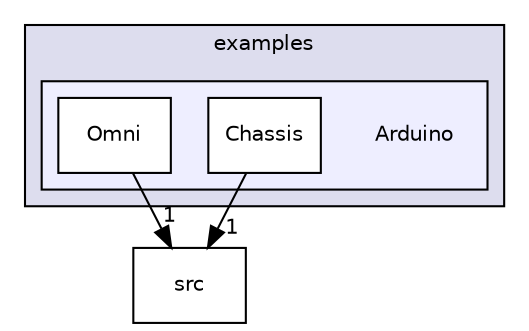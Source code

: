 digraph "examples/Arduino" {
  compound=true
  node [ fontsize="10", fontname="Helvetica"];
  edge [ labelfontsize="10", labelfontname="Helvetica"];
  subgraph clusterdir_d28a4824dc47e487b107a5db32ef43c4 {
    graph [ bgcolor="#ddddee", pencolor="black", label="examples" fontname="Helvetica", fontsize="10", URL="dir_d28a4824dc47e487b107a5db32ef43c4.html"]
  subgraph clusterdir_566e3080b9de3b93d5667d10c656a736 {
    graph [ bgcolor="#eeeeff", pencolor="black", label="" URL="dir_566e3080b9de3b93d5667d10c656a736.html"];
    dir_566e3080b9de3b93d5667d10c656a736 [shape=plaintext label="Arduino"];
    dir_db0ea31694e554a46159b10b4c8e7de1 [shape=box label="Chassis" color="black" fillcolor="white" style="filled" URL="dir_db0ea31694e554a46159b10b4c8e7de1.html"];
    dir_60b24adaa7e9451b6bd0cae7e0933628 [shape=box label="Omni" color="black" fillcolor="white" style="filled" URL="dir_60b24adaa7e9451b6bd0cae7e0933628.html"];
  }
  }
  dir_68267d1309a1af8e8297ef4c3efbcdba [shape=box label="src" URL="dir_68267d1309a1af8e8297ef4c3efbcdba.html"];
  dir_db0ea31694e554a46159b10b4c8e7de1->dir_68267d1309a1af8e8297ef4c3efbcdba [headlabel="1", labeldistance=1.5 headhref="dir_000003_000012.html"];
  dir_60b24adaa7e9451b6bd0cae7e0933628->dir_68267d1309a1af8e8297ef4c3efbcdba [headlabel="1", labeldistance=1.5 headhref="dir_000004_000012.html"];
}
